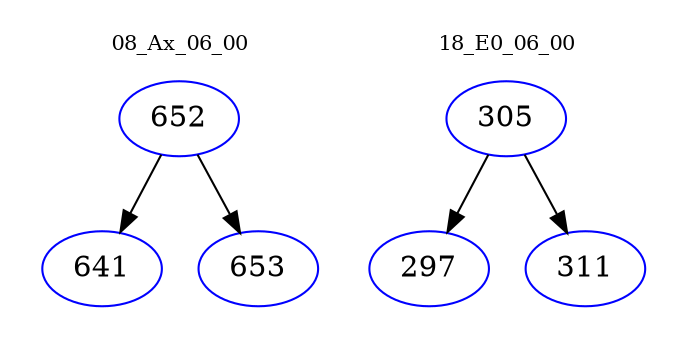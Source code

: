 digraph{
subgraph cluster_0 {
color = white
label = "08_Ax_06_00";
fontsize=10;
T0_652 [label="652", color="blue"]
T0_652 -> T0_641 [color="black"]
T0_641 [label="641", color="blue"]
T0_652 -> T0_653 [color="black"]
T0_653 [label="653", color="blue"]
}
subgraph cluster_1 {
color = white
label = "18_E0_06_00";
fontsize=10;
T1_305 [label="305", color="blue"]
T1_305 -> T1_297 [color="black"]
T1_297 [label="297", color="blue"]
T1_305 -> T1_311 [color="black"]
T1_311 [label="311", color="blue"]
}
}
